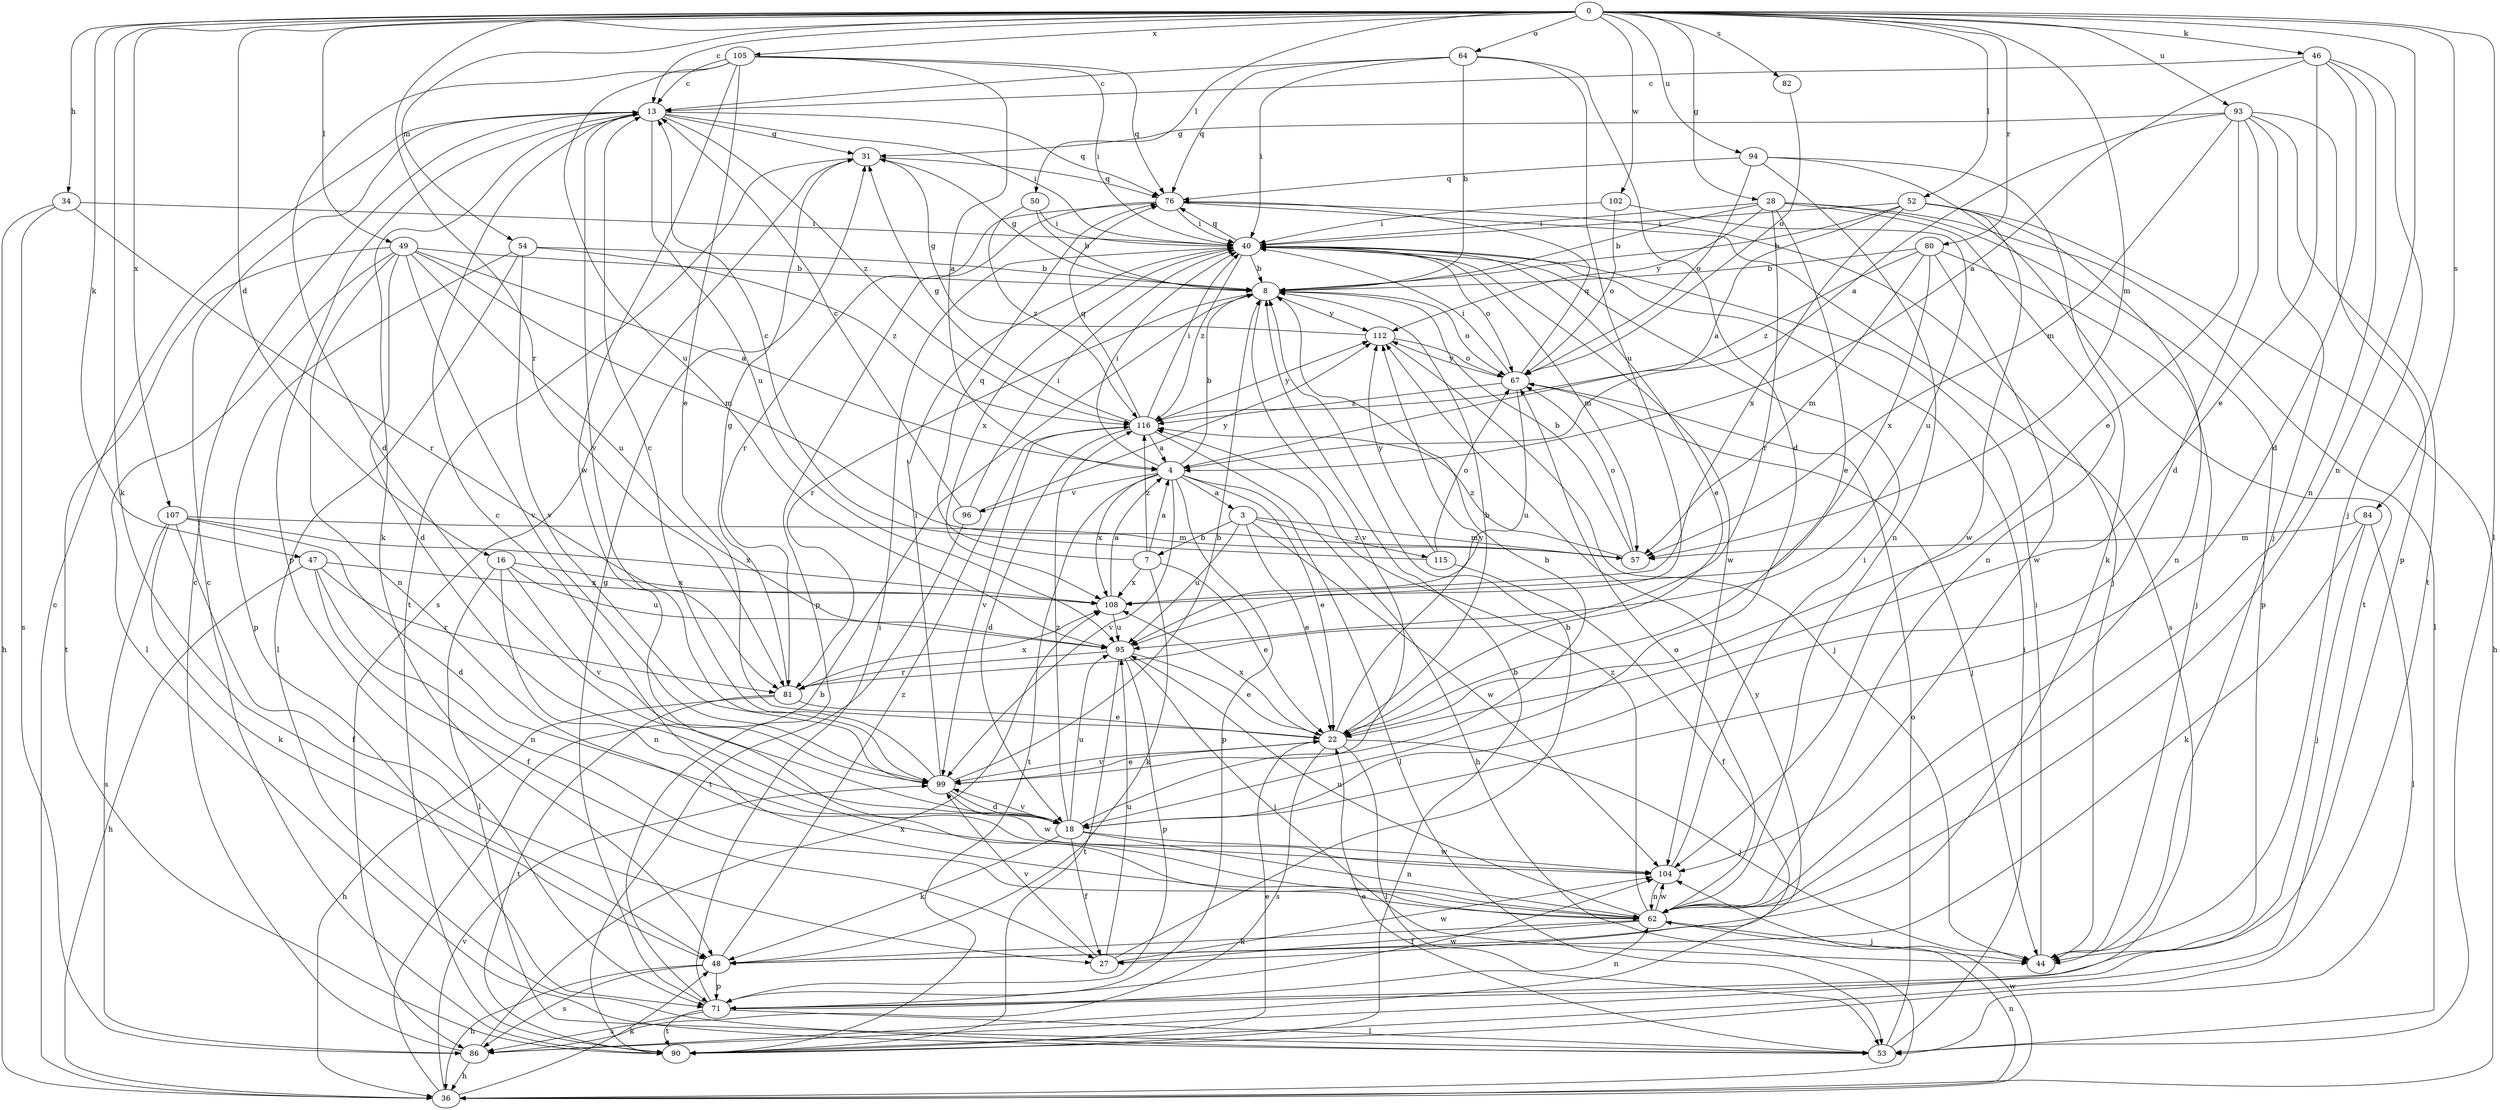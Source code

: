 strict digraph  {
0;
3;
4;
7;
8;
13;
16;
18;
22;
27;
28;
31;
34;
36;
40;
44;
46;
47;
48;
49;
50;
52;
53;
54;
57;
62;
64;
67;
71;
76;
80;
81;
82;
84;
86;
90;
93;
94;
95;
96;
99;
102;
104;
105;
107;
108;
112;
115;
116;
0 -> 13  [label=c];
0 -> 16  [label=d];
0 -> 28  [label=g];
0 -> 34  [label=h];
0 -> 46  [label=k];
0 -> 47  [label=k];
0 -> 48  [label=k];
0 -> 49  [label=l];
0 -> 50  [label=l];
0 -> 52  [label=l];
0 -> 53  [label=l];
0 -> 54  [label=m];
0 -> 57  [label=m];
0 -> 62  [label=n];
0 -> 64  [label=o];
0 -> 80  [label=r];
0 -> 81  [label=r];
0 -> 82  [label=s];
0 -> 84  [label=s];
0 -> 93  [label=u];
0 -> 94  [label=u];
0 -> 102  [label=w];
0 -> 105  [label=x];
0 -> 107  [label=x];
3 -> 7  [label=b];
3 -> 22  [label=e];
3 -> 57  [label=m];
3 -> 95  [label=u];
3 -> 104  [label=w];
3 -> 115  [label=z];
4 -> 3  [label=a];
4 -> 8  [label=b];
4 -> 22  [label=e];
4 -> 40  [label=i];
4 -> 53  [label=l];
4 -> 71  [label=p];
4 -> 90  [label=t];
4 -> 96  [label=v];
4 -> 99  [label=v];
4 -> 108  [label=x];
7 -> 4  [label=a];
7 -> 22  [label=e];
7 -> 48  [label=k];
7 -> 76  [label=q];
7 -> 108  [label=x];
7 -> 116  [label=z];
8 -> 31  [label=g];
8 -> 67  [label=o];
8 -> 81  [label=r];
8 -> 99  [label=v];
8 -> 112  [label=y];
13 -> 31  [label=g];
13 -> 40  [label=i];
13 -> 48  [label=k];
13 -> 71  [label=p];
13 -> 76  [label=q];
13 -> 95  [label=u];
13 -> 99  [label=v];
13 -> 116  [label=z];
16 -> 53  [label=l];
16 -> 62  [label=n];
16 -> 95  [label=u];
16 -> 99  [label=v];
16 -> 108  [label=x];
18 -> 8  [label=b];
18 -> 27  [label=f];
18 -> 48  [label=k];
18 -> 62  [label=n];
18 -> 95  [label=u];
18 -> 99  [label=v];
18 -> 104  [label=w];
18 -> 116  [label=z];
22 -> 8  [label=b];
22 -> 44  [label=j];
22 -> 53  [label=l];
22 -> 86  [label=s];
22 -> 99  [label=v];
22 -> 108  [label=x];
22 -> 112  [label=y];
27 -> 8  [label=b];
27 -> 95  [label=u];
27 -> 99  [label=v];
27 -> 104  [label=w];
28 -> 8  [label=b];
28 -> 22  [label=e];
28 -> 40  [label=i];
28 -> 53  [label=l];
28 -> 62  [label=n];
28 -> 71  [label=p];
28 -> 81  [label=r];
28 -> 112  [label=y];
31 -> 76  [label=q];
31 -> 86  [label=s];
31 -> 90  [label=t];
34 -> 36  [label=h];
34 -> 40  [label=i];
34 -> 81  [label=r];
34 -> 86  [label=s];
36 -> 8  [label=b];
36 -> 13  [label=c];
36 -> 48  [label=k];
36 -> 62  [label=n];
36 -> 99  [label=v];
36 -> 104  [label=w];
40 -> 8  [label=b];
40 -> 22  [label=e];
40 -> 57  [label=m];
40 -> 67  [label=o];
40 -> 76  [label=q];
40 -> 104  [label=w];
40 -> 108  [label=x];
40 -> 116  [label=z];
44 -> 40  [label=i];
46 -> 4  [label=a];
46 -> 13  [label=c];
46 -> 18  [label=d];
46 -> 22  [label=e];
46 -> 44  [label=j];
46 -> 62  [label=n];
47 -> 27  [label=f];
47 -> 36  [label=h];
47 -> 62  [label=n];
47 -> 81  [label=r];
47 -> 108  [label=x];
48 -> 36  [label=h];
48 -> 71  [label=p];
48 -> 86  [label=s];
48 -> 116  [label=z];
49 -> 4  [label=a];
49 -> 8  [label=b];
49 -> 18  [label=d];
49 -> 53  [label=l];
49 -> 57  [label=m];
49 -> 62  [label=n];
49 -> 90  [label=t];
49 -> 95  [label=u];
49 -> 99  [label=v];
50 -> 8  [label=b];
50 -> 40  [label=i];
50 -> 116  [label=z];
52 -> 4  [label=a];
52 -> 8  [label=b];
52 -> 36  [label=h];
52 -> 40  [label=i];
52 -> 62  [label=n];
52 -> 104  [label=w];
52 -> 108  [label=x];
53 -> 22  [label=e];
53 -> 40  [label=i];
53 -> 67  [label=o];
54 -> 8  [label=b];
54 -> 53  [label=l];
54 -> 71  [label=p];
54 -> 99  [label=v];
54 -> 116  [label=z];
57 -> 8  [label=b];
57 -> 67  [label=o];
57 -> 116  [label=z];
62 -> 13  [label=c];
62 -> 27  [label=f];
62 -> 44  [label=j];
62 -> 48  [label=k];
62 -> 67  [label=o];
62 -> 95  [label=u];
62 -> 104  [label=w];
62 -> 116  [label=z];
64 -> 8  [label=b];
64 -> 13  [label=c];
64 -> 18  [label=d];
64 -> 40  [label=i];
64 -> 76  [label=q];
64 -> 95  [label=u];
67 -> 40  [label=i];
67 -> 44  [label=j];
67 -> 76  [label=q];
67 -> 95  [label=u];
67 -> 112  [label=y];
67 -> 116  [label=z];
71 -> 31  [label=g];
71 -> 40  [label=i];
71 -> 53  [label=l];
71 -> 62  [label=n];
71 -> 86  [label=s];
71 -> 90  [label=t];
71 -> 104  [label=w];
76 -> 40  [label=i];
76 -> 44  [label=j];
76 -> 71  [label=p];
76 -> 81  [label=r];
76 -> 86  [label=s];
80 -> 8  [label=b];
80 -> 44  [label=j];
80 -> 57  [label=m];
80 -> 104  [label=w];
80 -> 108  [label=x];
80 -> 116  [label=z];
81 -> 22  [label=e];
81 -> 31  [label=g];
81 -> 36  [label=h];
81 -> 90  [label=t];
81 -> 108  [label=x];
82 -> 67  [label=o];
84 -> 44  [label=j];
84 -> 48  [label=k];
84 -> 53  [label=l];
84 -> 57  [label=m];
86 -> 13  [label=c];
86 -> 36  [label=h];
86 -> 108  [label=x];
86 -> 112  [label=y];
90 -> 8  [label=b];
90 -> 13  [label=c];
90 -> 22  [label=e];
93 -> 4  [label=a];
93 -> 18  [label=d];
93 -> 22  [label=e];
93 -> 31  [label=g];
93 -> 44  [label=j];
93 -> 57  [label=m];
93 -> 71  [label=p];
93 -> 90  [label=t];
94 -> 48  [label=k];
94 -> 62  [label=n];
94 -> 67  [label=o];
94 -> 76  [label=q];
94 -> 90  [label=t];
95 -> 22  [label=e];
95 -> 44  [label=j];
95 -> 71  [label=p];
95 -> 81  [label=r];
95 -> 90  [label=t];
96 -> 13  [label=c];
96 -> 40  [label=i];
96 -> 90  [label=t];
96 -> 112  [label=y];
99 -> 8  [label=b];
99 -> 13  [label=c];
99 -> 18  [label=d];
99 -> 22  [label=e];
99 -> 40  [label=i];
99 -> 104  [label=w];
102 -> 40  [label=i];
102 -> 67  [label=o];
102 -> 95  [label=u];
104 -> 40  [label=i];
104 -> 62  [label=n];
105 -> 4  [label=a];
105 -> 13  [label=c];
105 -> 18  [label=d];
105 -> 22  [label=e];
105 -> 40  [label=i];
105 -> 76  [label=q];
105 -> 95  [label=u];
105 -> 104  [label=w];
107 -> 18  [label=d];
107 -> 27  [label=f];
107 -> 48  [label=k];
107 -> 57  [label=m];
107 -> 86  [label=s];
107 -> 108  [label=x];
108 -> 4  [label=a];
108 -> 95  [label=u];
112 -> 31  [label=g];
112 -> 44  [label=j];
112 -> 67  [label=o];
115 -> 13  [label=c];
115 -> 27  [label=f];
115 -> 67  [label=o];
115 -> 112  [label=y];
116 -> 4  [label=a];
116 -> 18  [label=d];
116 -> 31  [label=g];
116 -> 36  [label=h];
116 -> 40  [label=i];
116 -> 76  [label=q];
116 -> 99  [label=v];
116 -> 112  [label=y];
}
